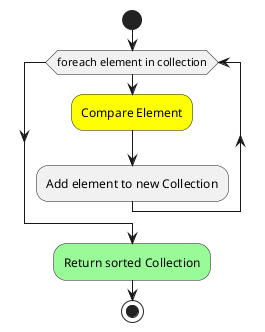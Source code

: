 @startuml
'https://plantuml.com/activity-diagram-beta

start
    while (foreach element in collection)
        #yellow:Compare Element;
        :Add element to new Collection;
    endwhile

    #palegreen:Return sorted Collection;
stop

@enduml
